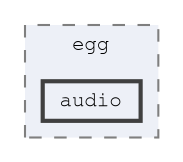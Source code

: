 digraph "source/egg/audio"
{
 // LATEX_PDF_SIZE
  bgcolor="transparent";
  edge [fontname=FreeMono,fontsize=10,labelfontname=FreeMono,labelfontsize=10];
  node [fontname=FreeMono,fontsize=10,shape=box,height=0.2,width=0.4];
  compound=true
  subgraph clusterdir_dfa3dd376ef284b4fe91688c4c5b67ec {
    graph [ bgcolor="#edf0f7", pencolor="grey50", label="egg", fontname=FreeMono,fontsize=10 style="filled,dashed", URL="dir_dfa3dd376ef284b4fe91688c4c5b67ec.html",tooltip=""]
  dir_af060690d8ae23a15d4e6a45e8eeb08e [label="audio", fillcolor="#edf0f7", color="grey25", style="filled,bold", URL="dir_af060690d8ae23a15d4e6a45e8eeb08e.html",tooltip=""];
  }
}
